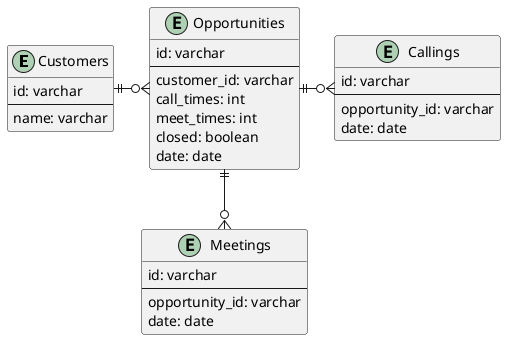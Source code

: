 ・課題1
  ・同じ顧客から再度商談があった場合、新規顧客レコードが作成される

・課題2
@startuml

/'
  顧客
'/
entity "Customers" as customers {
    id: varchar
    --
    name: varchar
}

/'
  商談
  call_times(電話回数)、meet_times(面談回数)は
  電話、面談に挿入する度に+1更新する
  -> Countでも良さそう
'/
entity "Opportunities" as opportunities {
    id: varchar
    --
    customer_id: varchar
    call_times: int
    meet_times: int
    closed: boolean
    date: date
}

/'
  電話
'/
entity "Callings" as callings {
    id: varchar
    --
    opportunity_id: varchar
    date: date
}

/'
  面談
'/
entity "Meetings" as meetings {
    id: varchar
    --
    opportunity_id: varchar
    date: date
}

customers ||-ri--o{ opportunities
opportunities ||-ri-o{ callings
opportunities ||-do-o{ meetings

@enduml

・課題3
  ・ECサイトで注文テーブルを使い
    代金の支払い済みフラグ, 支払日
    商品の発送済みフラグ、発送日
    を管理する

参考
失敗から学ぶRDBの正しい歩き方
第15章 簡単過ぎる不整合
